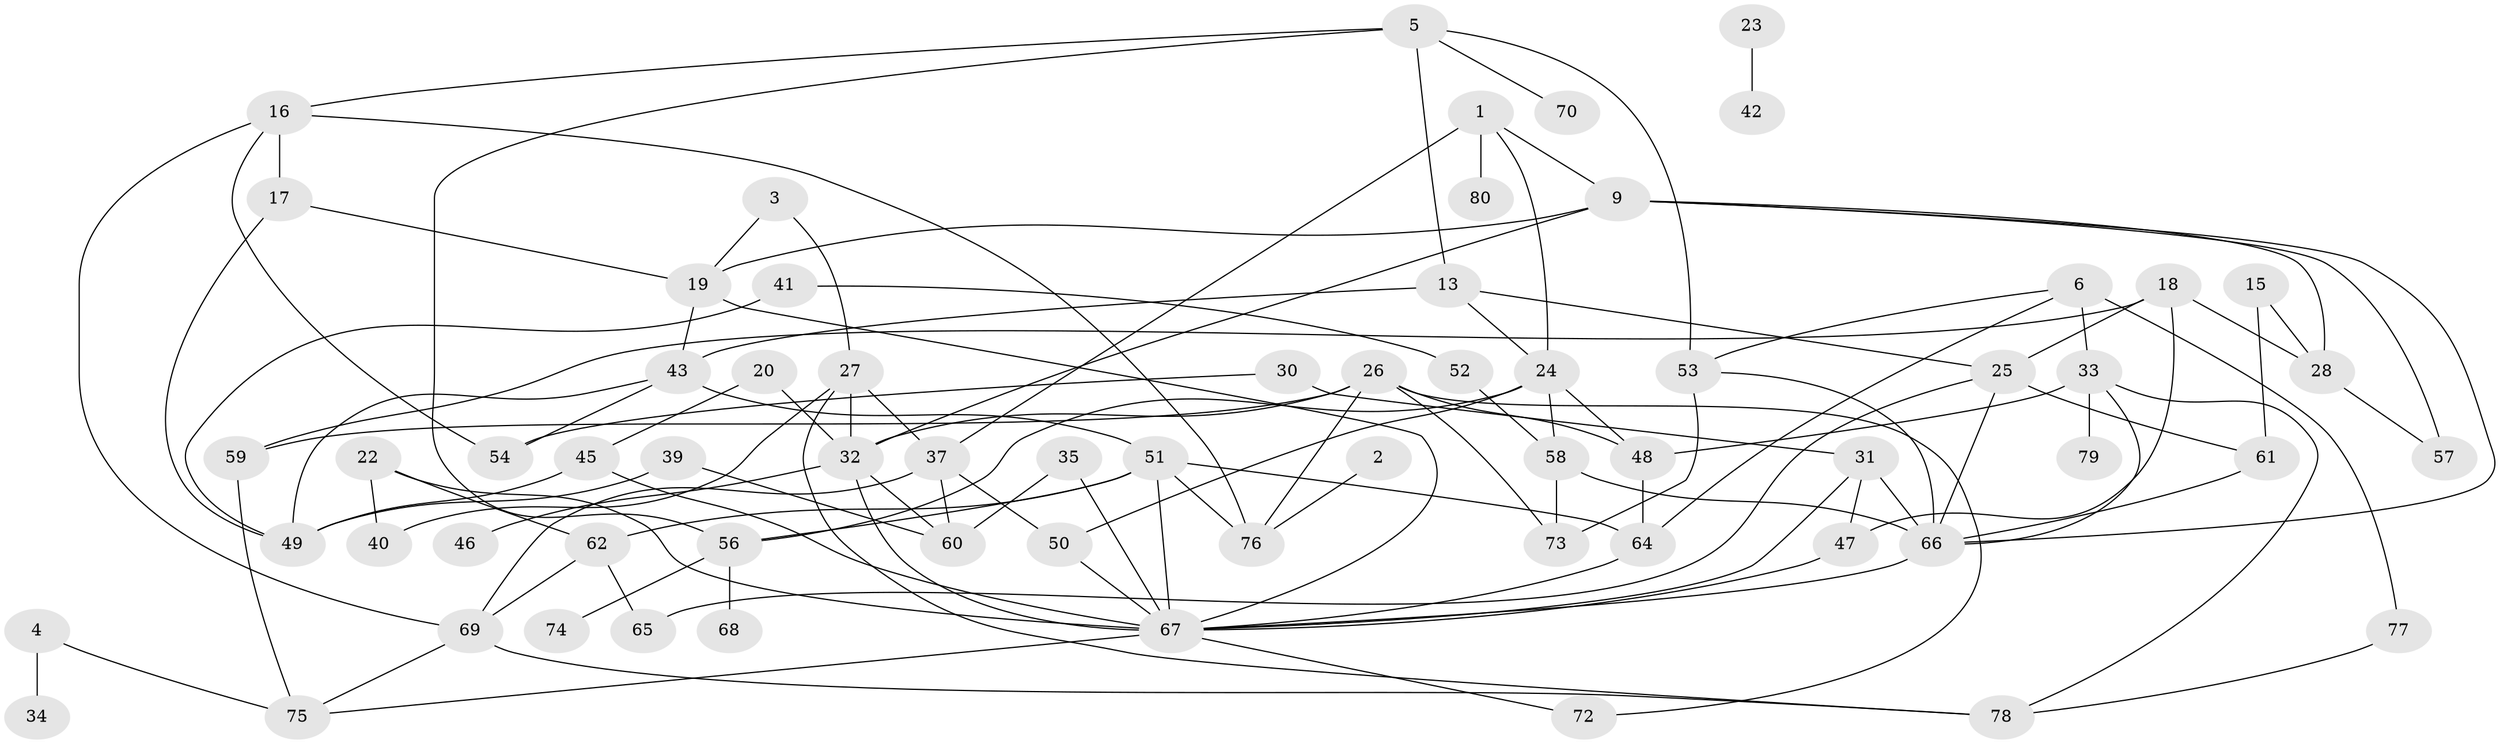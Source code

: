 // original degree distribution, {4: 0.14285714285714285, 1: 0.15789473684210525, 2: 0.2857142857142857, 3: 0.21052631578947367, 7: 0.022556390977443608, 5: 0.045112781954887216, 0: 0.09774436090225563, 10: 0.007518796992481203, 6: 0.03007518796992481}
// Generated by graph-tools (version 1.1) at 2025/35/03/04/25 23:35:55]
// undirected, 66 vertices, 116 edges
graph export_dot {
  node [color=gray90,style=filled];
  1;
  2;
  3;
  4;
  5;
  6;
  9;
  13;
  15;
  16;
  17;
  18;
  19;
  20;
  22;
  23;
  24;
  25;
  26;
  27;
  28;
  30;
  31;
  32;
  33;
  34;
  35;
  37;
  39;
  40;
  41;
  42;
  43;
  45;
  46;
  47;
  48;
  49;
  50;
  51;
  52;
  53;
  54;
  56;
  57;
  58;
  59;
  60;
  61;
  62;
  64;
  65;
  66;
  67;
  68;
  69;
  70;
  72;
  73;
  74;
  75;
  76;
  77;
  78;
  79;
  80;
  1 -- 9 [weight=1.0];
  1 -- 24 [weight=1.0];
  1 -- 37 [weight=1.0];
  1 -- 80 [weight=1.0];
  2 -- 76 [weight=1.0];
  3 -- 19 [weight=1.0];
  3 -- 27 [weight=1.0];
  4 -- 34 [weight=1.0];
  4 -- 75 [weight=1.0];
  5 -- 13 [weight=1.0];
  5 -- 16 [weight=1.0];
  5 -- 53 [weight=1.0];
  5 -- 56 [weight=1.0];
  5 -- 70 [weight=1.0];
  6 -- 33 [weight=1.0];
  6 -- 53 [weight=1.0];
  6 -- 64 [weight=1.0];
  6 -- 77 [weight=1.0];
  9 -- 19 [weight=1.0];
  9 -- 28 [weight=1.0];
  9 -- 32 [weight=1.0];
  9 -- 57 [weight=1.0];
  9 -- 66 [weight=1.0];
  13 -- 24 [weight=1.0];
  13 -- 25 [weight=1.0];
  13 -- 43 [weight=1.0];
  15 -- 28 [weight=1.0];
  15 -- 61 [weight=1.0];
  16 -- 17 [weight=1.0];
  16 -- 54 [weight=1.0];
  16 -- 69 [weight=1.0];
  16 -- 76 [weight=1.0];
  17 -- 19 [weight=1.0];
  17 -- 49 [weight=1.0];
  18 -- 25 [weight=1.0];
  18 -- 28 [weight=1.0];
  18 -- 47 [weight=1.0];
  18 -- 59 [weight=1.0];
  19 -- 43 [weight=1.0];
  19 -- 67 [weight=1.0];
  20 -- 32 [weight=1.0];
  20 -- 45 [weight=1.0];
  22 -- 40 [weight=1.0];
  22 -- 62 [weight=1.0];
  22 -- 67 [weight=1.0];
  23 -- 42 [weight=1.0];
  24 -- 48 [weight=1.0];
  24 -- 50 [weight=1.0];
  24 -- 56 [weight=1.0];
  24 -- 58 [weight=1.0];
  25 -- 61 [weight=1.0];
  25 -- 65 [weight=1.0];
  25 -- 66 [weight=1.0];
  26 -- 32 [weight=1.0];
  26 -- 48 [weight=1.0];
  26 -- 59 [weight=1.0];
  26 -- 72 [weight=1.0];
  26 -- 73 [weight=1.0];
  26 -- 76 [weight=1.0];
  27 -- 32 [weight=1.0];
  27 -- 37 [weight=1.0];
  27 -- 40 [weight=1.0];
  27 -- 78 [weight=1.0];
  28 -- 57 [weight=1.0];
  30 -- 31 [weight=1.0];
  30 -- 54 [weight=1.0];
  31 -- 47 [weight=1.0];
  31 -- 66 [weight=1.0];
  31 -- 67 [weight=1.0];
  32 -- 46 [weight=1.0];
  32 -- 60 [weight=1.0];
  32 -- 67 [weight=1.0];
  33 -- 48 [weight=1.0];
  33 -- 66 [weight=1.0];
  33 -- 78 [weight=1.0];
  33 -- 79 [weight=2.0];
  35 -- 60 [weight=1.0];
  35 -- 67 [weight=1.0];
  37 -- 50 [weight=1.0];
  37 -- 60 [weight=1.0];
  37 -- 69 [weight=1.0];
  39 -- 49 [weight=1.0];
  39 -- 60 [weight=1.0];
  41 -- 49 [weight=1.0];
  41 -- 52 [weight=1.0];
  43 -- 49 [weight=1.0];
  43 -- 51 [weight=1.0];
  43 -- 54 [weight=1.0];
  45 -- 49 [weight=1.0];
  45 -- 67 [weight=1.0];
  47 -- 67 [weight=1.0];
  48 -- 64 [weight=1.0];
  50 -- 67 [weight=1.0];
  51 -- 56 [weight=1.0];
  51 -- 62 [weight=2.0];
  51 -- 64 [weight=1.0];
  51 -- 67 [weight=1.0];
  51 -- 76 [weight=1.0];
  52 -- 58 [weight=1.0];
  53 -- 66 [weight=1.0];
  53 -- 73 [weight=1.0];
  56 -- 68 [weight=1.0];
  56 -- 74 [weight=1.0];
  58 -- 66 [weight=1.0];
  58 -- 73 [weight=1.0];
  59 -- 75 [weight=1.0];
  61 -- 66 [weight=1.0];
  62 -- 65 [weight=1.0];
  62 -- 69 [weight=1.0];
  64 -- 67 [weight=1.0];
  66 -- 67 [weight=1.0];
  67 -- 72 [weight=1.0];
  67 -- 75 [weight=1.0];
  69 -- 75 [weight=1.0];
  69 -- 78 [weight=1.0];
  77 -- 78 [weight=1.0];
}
